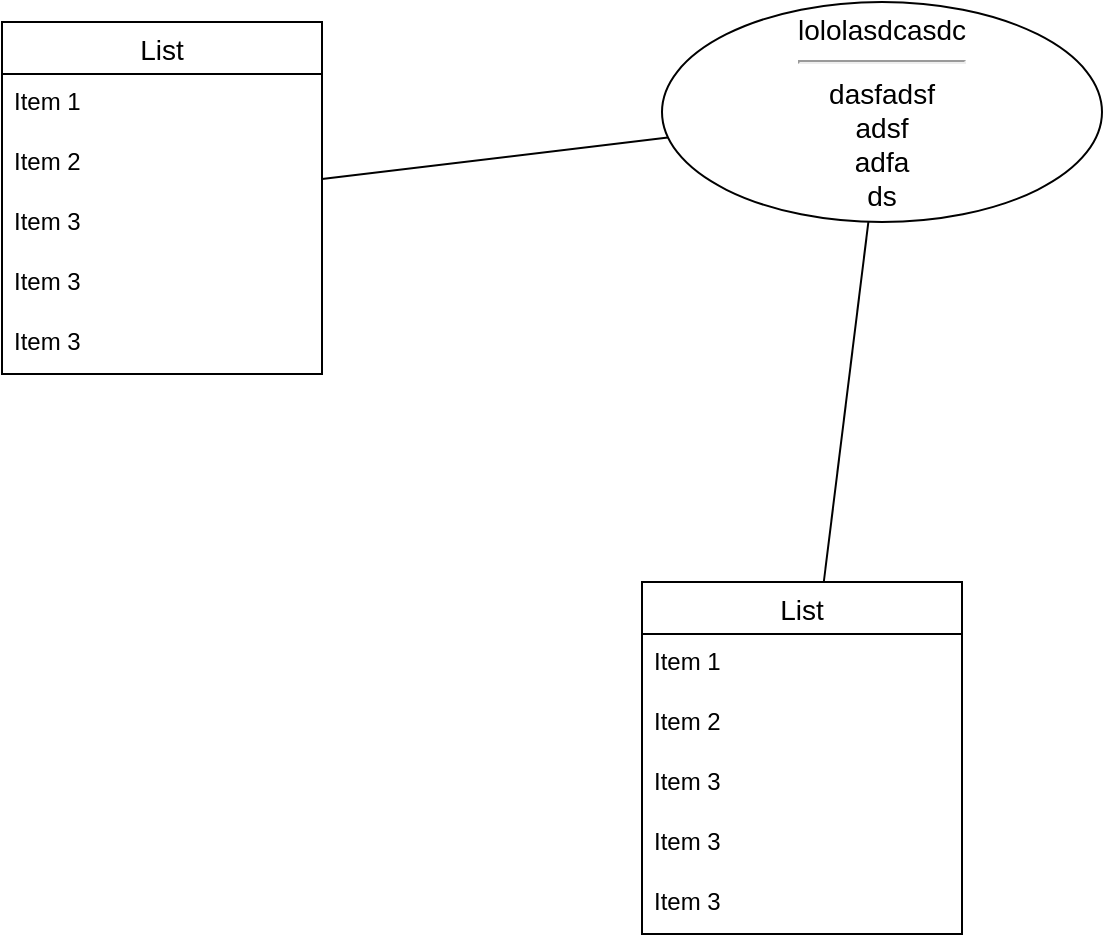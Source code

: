 <mxfile version="14.4.3" type="device"><diagram id="Pd90yrfiP2roi2JzZ0vW" name="Page-1"><mxGraphModel dx="1024" dy="592" grid="1" gridSize="10" guides="1" tooltips="1" connect="1" arrows="1" fold="1" page="1" pageScale="1" pageWidth="850" pageHeight="1100" math="0" shadow="0"><root><mxCell id="0"/><mxCell id="1" parent="0"/><mxCell id="yag1FXb8-0sdH4g8BXjJ-15" value="" style="rounded=0;orthogonalLoop=1;jettySize=auto;html=1;endArrow=none;endFill=0;" edge="1" parent="1" source="yag1FXb8-0sdH4g8BXjJ-6" target="yag1FXb8-0sdH4g8BXjJ-14"><mxGeometry relative="1" as="geometry"/></mxCell><mxCell id="yag1FXb8-0sdH4g8BXjJ-6" value="List" style="swimlane;fontStyle=0;childLayout=stackLayout;horizontal=1;startSize=26;horizontalStack=0;resizeParent=1;resizeParentMax=0;resizeLast=0;collapsible=1;marginBottom=0;align=center;fontSize=14;" vertex="1" parent="1"><mxGeometry x="90" y="80" width="160" height="176" as="geometry"/></mxCell><mxCell id="yag1FXb8-0sdH4g8BXjJ-7" value="Item 1" style="text;strokeColor=none;fillColor=none;spacingLeft=4;spacingRight=4;overflow=hidden;rotatable=0;points=[[0,0.5],[1,0.5]];portConstraint=eastwest;fontSize=12;" vertex="1" parent="yag1FXb8-0sdH4g8BXjJ-6"><mxGeometry y="26" width="160" height="30" as="geometry"/></mxCell><mxCell id="yag1FXb8-0sdH4g8BXjJ-8" value="Item 2" style="text;strokeColor=none;fillColor=none;spacingLeft=4;spacingRight=4;overflow=hidden;rotatable=0;points=[[0,0.5],[1,0.5]];portConstraint=eastwest;fontSize=12;" vertex="1" parent="yag1FXb8-0sdH4g8BXjJ-6"><mxGeometry y="56" width="160" height="30" as="geometry"/></mxCell><mxCell id="yag1FXb8-0sdH4g8BXjJ-9" value="Item 3" style="text;strokeColor=none;fillColor=none;spacingLeft=4;spacingRight=4;overflow=hidden;rotatable=0;points=[[0,0.5],[1,0.5]];portConstraint=eastwest;fontSize=12;" vertex="1" parent="yag1FXb8-0sdH4g8BXjJ-6"><mxGeometry y="86" width="160" height="30" as="geometry"/></mxCell><mxCell id="yag1FXb8-0sdH4g8BXjJ-10" value="Item 3" style="text;strokeColor=none;fillColor=none;spacingLeft=4;spacingRight=4;overflow=hidden;rotatable=0;points=[[0,0.5],[1,0.5]];portConstraint=eastwest;fontSize=12;" vertex="1" parent="yag1FXb8-0sdH4g8BXjJ-6"><mxGeometry y="116" width="160" height="30" as="geometry"/></mxCell><mxCell id="yag1FXb8-0sdH4g8BXjJ-11" value="Item 3" style="text;strokeColor=none;fillColor=none;spacingLeft=4;spacingRight=4;overflow=hidden;rotatable=0;points=[[0,0.5],[1,0.5]];portConstraint=eastwest;fontSize=12;" vertex="1" parent="yag1FXb8-0sdH4g8BXjJ-6"><mxGeometry y="146" width="160" height="30" as="geometry"/></mxCell><mxCell id="yag1FXb8-0sdH4g8BXjJ-14" value="lololasdcasdc&lt;hr&gt;dasfadsf&lt;br&gt;adsf&lt;br&gt;adfa&lt;br&gt;ds" style="ellipse;whiteSpace=wrap;html=1;fontSize=14;fontStyle=0;startSize=26;" vertex="1" parent="1"><mxGeometry x="420" y="70" width="220" height="110" as="geometry"/></mxCell><mxCell id="yag1FXb8-0sdH4g8BXjJ-22" style="edgeStyle=none;rounded=0;orthogonalLoop=1;jettySize=auto;html=1;endArrow=none;endFill=0;" edge="1" parent="1" source="yag1FXb8-0sdH4g8BXjJ-16" target="yag1FXb8-0sdH4g8BXjJ-14"><mxGeometry relative="1" as="geometry"/></mxCell><mxCell id="yag1FXb8-0sdH4g8BXjJ-16" value="List" style="swimlane;fontStyle=0;childLayout=stackLayout;horizontal=1;startSize=26;horizontalStack=0;resizeParent=1;resizeParentMax=0;resizeLast=0;collapsible=1;marginBottom=0;align=center;fontSize=14;" vertex="1" parent="1"><mxGeometry x="410" y="360" width="160" height="176" as="geometry"/></mxCell><mxCell id="yag1FXb8-0sdH4g8BXjJ-17" value="Item 1" style="text;strokeColor=none;fillColor=none;spacingLeft=4;spacingRight=4;overflow=hidden;rotatable=0;points=[[0,0.5],[1,0.5]];portConstraint=eastwest;fontSize=12;" vertex="1" parent="yag1FXb8-0sdH4g8BXjJ-16"><mxGeometry y="26" width="160" height="30" as="geometry"/></mxCell><mxCell id="yag1FXb8-0sdH4g8BXjJ-18" value="Item 2" style="text;strokeColor=none;fillColor=none;spacingLeft=4;spacingRight=4;overflow=hidden;rotatable=0;points=[[0,0.5],[1,0.5]];portConstraint=eastwest;fontSize=12;" vertex="1" parent="yag1FXb8-0sdH4g8BXjJ-16"><mxGeometry y="56" width="160" height="30" as="geometry"/></mxCell><mxCell id="yag1FXb8-0sdH4g8BXjJ-19" value="Item 3" style="text;strokeColor=none;fillColor=none;spacingLeft=4;spacingRight=4;overflow=hidden;rotatable=0;points=[[0,0.5],[1,0.5]];portConstraint=eastwest;fontSize=12;" vertex="1" parent="yag1FXb8-0sdH4g8BXjJ-16"><mxGeometry y="86" width="160" height="30" as="geometry"/></mxCell><mxCell id="yag1FXb8-0sdH4g8BXjJ-20" value="Item 3" style="text;strokeColor=none;fillColor=none;spacingLeft=4;spacingRight=4;overflow=hidden;rotatable=0;points=[[0,0.5],[1,0.5]];portConstraint=eastwest;fontSize=12;" vertex="1" parent="yag1FXb8-0sdH4g8BXjJ-16"><mxGeometry y="116" width="160" height="30" as="geometry"/></mxCell><mxCell id="yag1FXb8-0sdH4g8BXjJ-21" value="Item 3" style="text;strokeColor=none;fillColor=none;spacingLeft=4;spacingRight=4;overflow=hidden;rotatable=0;points=[[0,0.5],[1,0.5]];portConstraint=eastwest;fontSize=12;" vertex="1" parent="yag1FXb8-0sdH4g8BXjJ-16"><mxGeometry y="146" width="160" height="30" as="geometry"/></mxCell></root></mxGraphModel></diagram></mxfile>